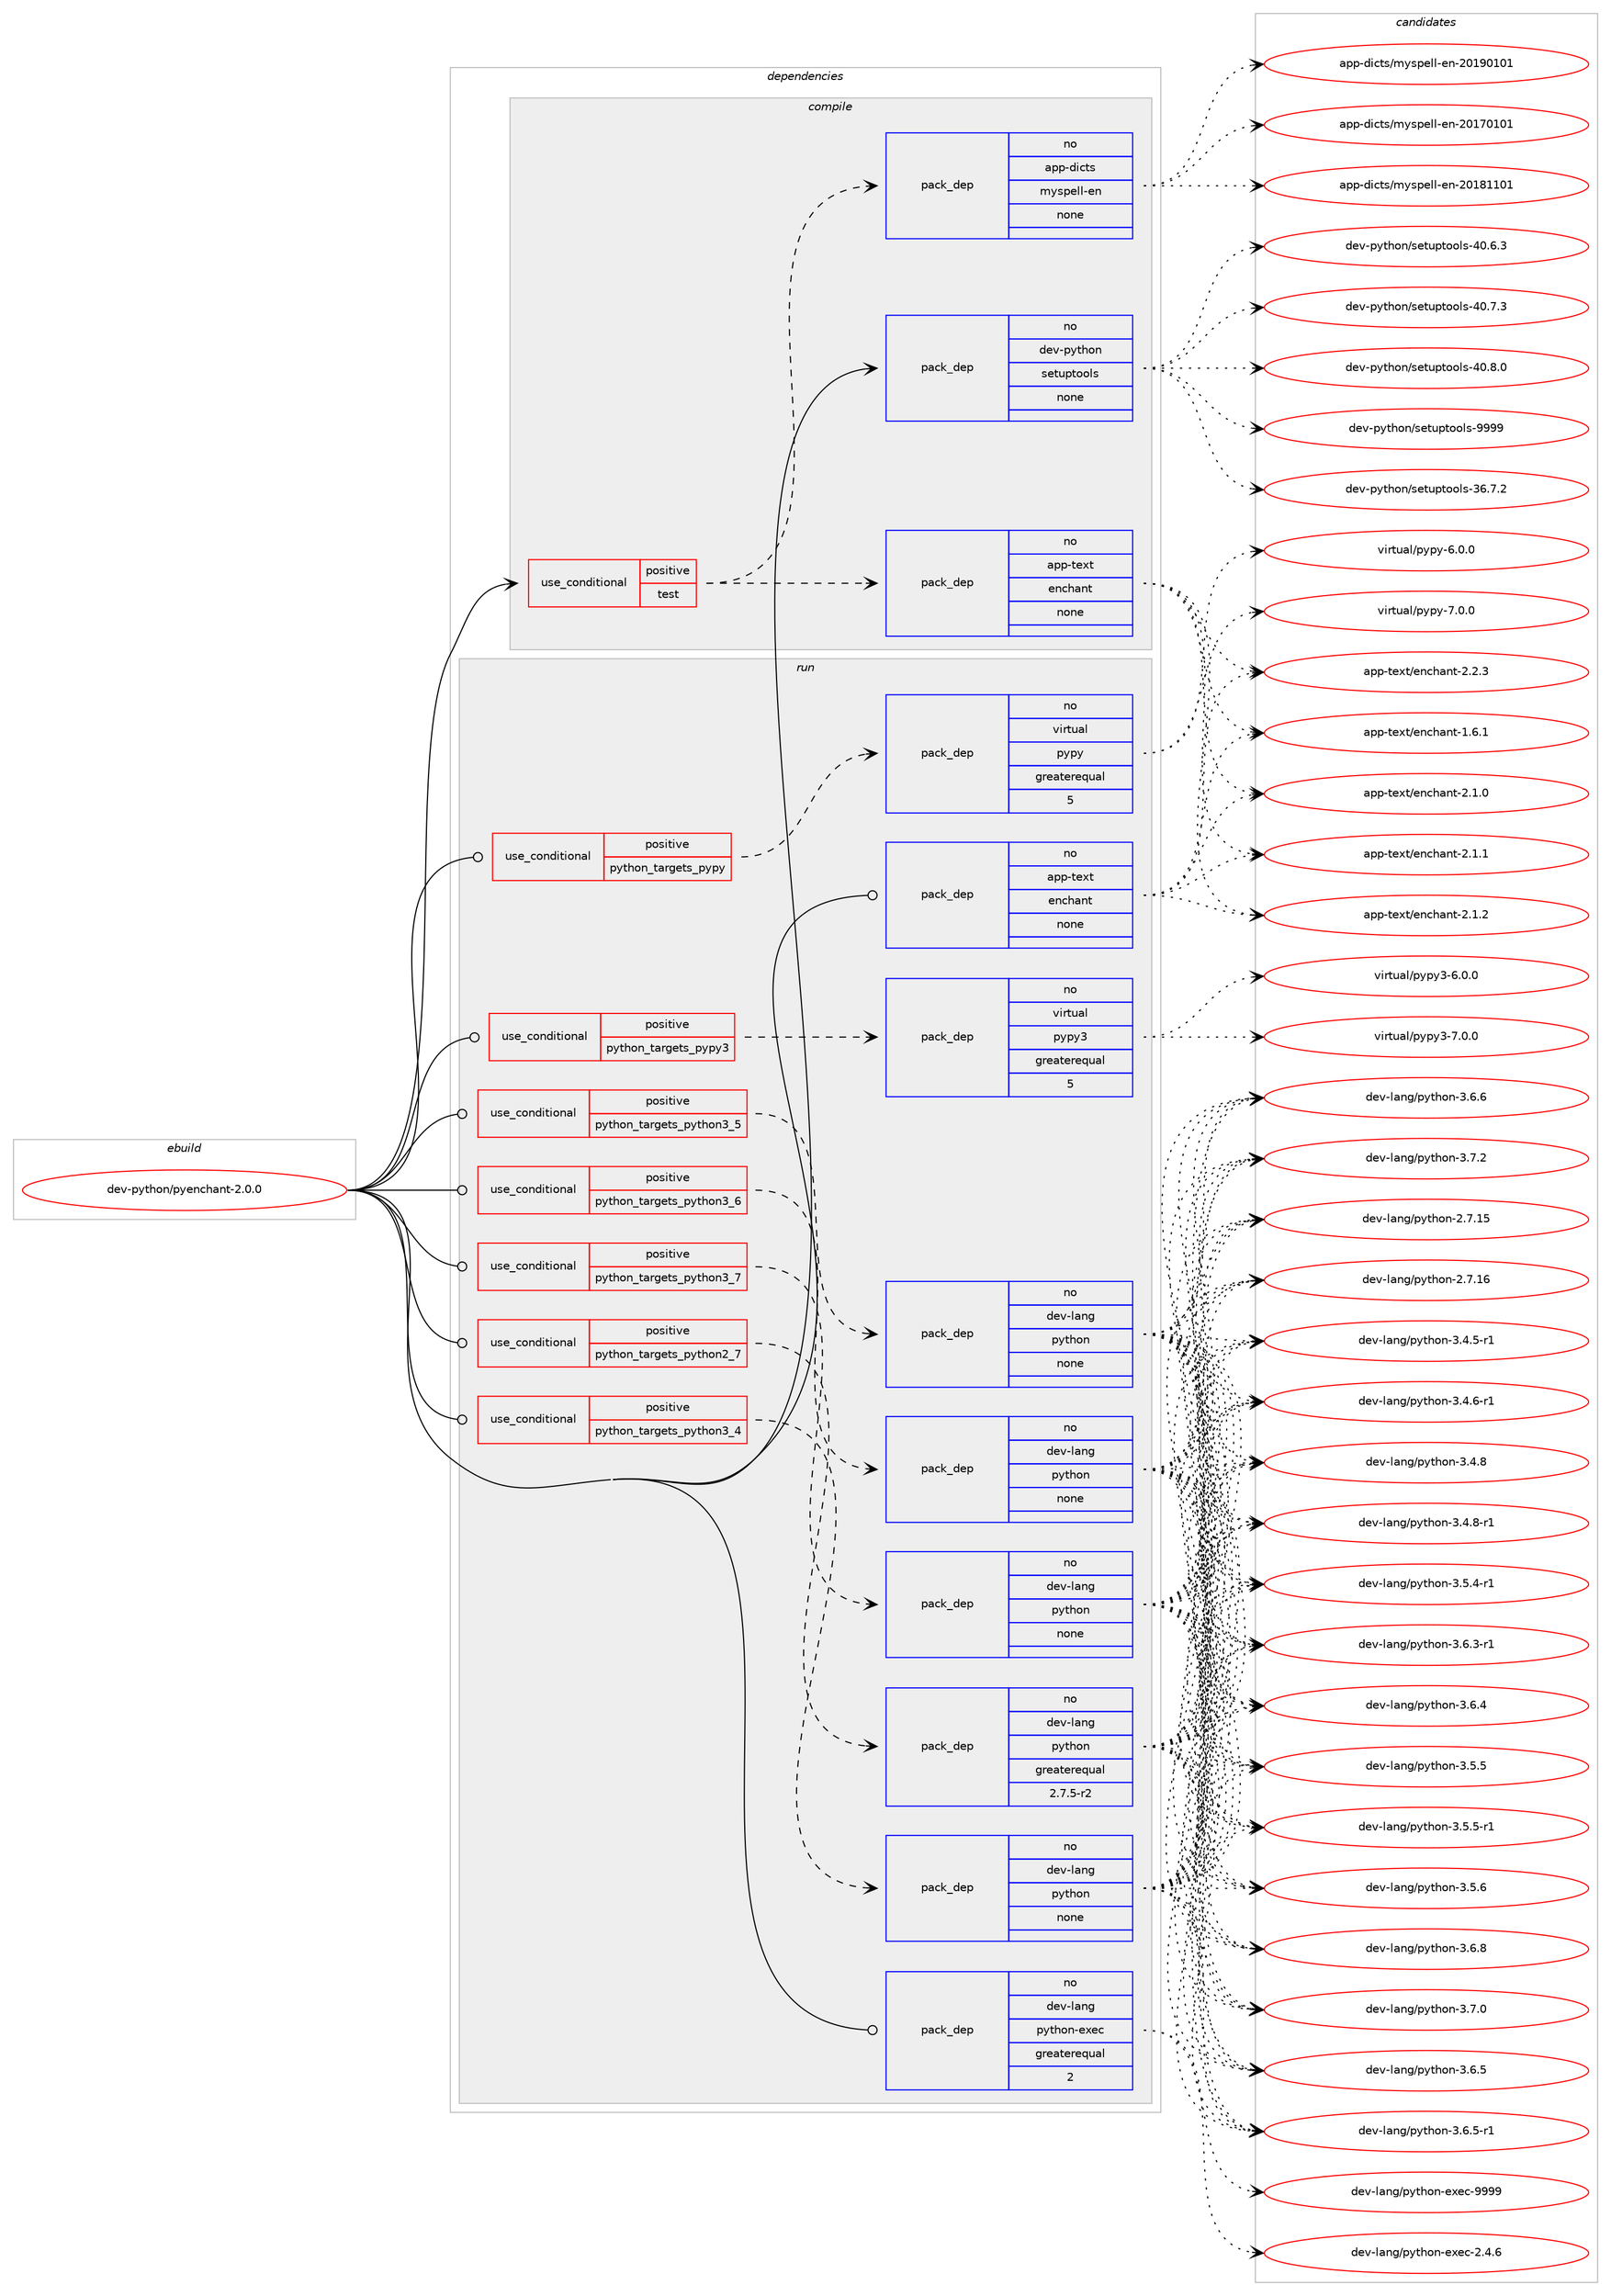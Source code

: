 digraph prolog {

# *************
# Graph options
# *************

newrank=true;
concentrate=true;
compound=true;
graph [rankdir=LR,fontname=Helvetica,fontsize=10,ranksep=1.5];#, ranksep=2.5, nodesep=0.2];
edge  [arrowhead=vee];
node  [fontname=Helvetica,fontsize=10];

# **********
# The ebuild
# **********

subgraph cluster_leftcol {
color=gray;
rank=same;
label=<<i>ebuild</i>>;
id [label="dev-python/pyenchant-2.0.0", color=red, width=4, href="../dev-python/pyenchant-2.0.0.svg"];
}

# ****************
# The dependencies
# ****************

subgraph cluster_midcol {
color=gray;
label=<<i>dependencies</i>>;
subgraph cluster_compile {
fillcolor="#eeeeee";
style=filled;
label=<<i>compile</i>>;
subgraph cond380651 {
dependency1428862 [label=<<TABLE BORDER="0" CELLBORDER="1" CELLSPACING="0" CELLPADDING="4"><TR><TD ROWSPAN="3" CELLPADDING="10">use_conditional</TD></TR><TR><TD>positive</TD></TR><TR><TD>test</TD></TR></TABLE>>, shape=none, color=red];
subgraph pack1024897 {
dependency1428863 [label=<<TABLE BORDER="0" CELLBORDER="1" CELLSPACING="0" CELLPADDING="4" WIDTH="220"><TR><TD ROWSPAN="6" CELLPADDING="30">pack_dep</TD></TR><TR><TD WIDTH="110">no</TD></TR><TR><TD>app-text</TD></TR><TR><TD>enchant</TD></TR><TR><TD>none</TD></TR><TR><TD></TD></TR></TABLE>>, shape=none, color=blue];
}
dependency1428862:e -> dependency1428863:w [weight=20,style="dashed",arrowhead="vee"];
subgraph pack1024898 {
dependency1428864 [label=<<TABLE BORDER="0" CELLBORDER="1" CELLSPACING="0" CELLPADDING="4" WIDTH="220"><TR><TD ROWSPAN="6" CELLPADDING="30">pack_dep</TD></TR><TR><TD WIDTH="110">no</TD></TR><TR><TD>app-dicts</TD></TR><TR><TD>myspell-en</TD></TR><TR><TD>none</TD></TR><TR><TD></TD></TR></TABLE>>, shape=none, color=blue];
}
dependency1428862:e -> dependency1428864:w [weight=20,style="dashed",arrowhead="vee"];
}
id:e -> dependency1428862:w [weight=20,style="solid",arrowhead="vee"];
subgraph pack1024899 {
dependency1428865 [label=<<TABLE BORDER="0" CELLBORDER="1" CELLSPACING="0" CELLPADDING="4" WIDTH="220"><TR><TD ROWSPAN="6" CELLPADDING="30">pack_dep</TD></TR><TR><TD WIDTH="110">no</TD></TR><TR><TD>dev-python</TD></TR><TR><TD>setuptools</TD></TR><TR><TD>none</TD></TR><TR><TD></TD></TR></TABLE>>, shape=none, color=blue];
}
id:e -> dependency1428865:w [weight=20,style="solid",arrowhead="vee"];
}
subgraph cluster_compileandrun {
fillcolor="#eeeeee";
style=filled;
label=<<i>compile and run</i>>;
}
subgraph cluster_run {
fillcolor="#eeeeee";
style=filled;
label=<<i>run</i>>;
subgraph cond380652 {
dependency1428866 [label=<<TABLE BORDER="0" CELLBORDER="1" CELLSPACING="0" CELLPADDING="4"><TR><TD ROWSPAN="3" CELLPADDING="10">use_conditional</TD></TR><TR><TD>positive</TD></TR><TR><TD>python_targets_pypy</TD></TR></TABLE>>, shape=none, color=red];
subgraph pack1024900 {
dependency1428867 [label=<<TABLE BORDER="0" CELLBORDER="1" CELLSPACING="0" CELLPADDING="4" WIDTH="220"><TR><TD ROWSPAN="6" CELLPADDING="30">pack_dep</TD></TR><TR><TD WIDTH="110">no</TD></TR><TR><TD>virtual</TD></TR><TR><TD>pypy</TD></TR><TR><TD>greaterequal</TD></TR><TR><TD>5</TD></TR></TABLE>>, shape=none, color=blue];
}
dependency1428866:e -> dependency1428867:w [weight=20,style="dashed",arrowhead="vee"];
}
id:e -> dependency1428866:w [weight=20,style="solid",arrowhead="odot"];
subgraph cond380653 {
dependency1428868 [label=<<TABLE BORDER="0" CELLBORDER="1" CELLSPACING="0" CELLPADDING="4"><TR><TD ROWSPAN="3" CELLPADDING="10">use_conditional</TD></TR><TR><TD>positive</TD></TR><TR><TD>python_targets_pypy3</TD></TR></TABLE>>, shape=none, color=red];
subgraph pack1024901 {
dependency1428869 [label=<<TABLE BORDER="0" CELLBORDER="1" CELLSPACING="0" CELLPADDING="4" WIDTH="220"><TR><TD ROWSPAN="6" CELLPADDING="30">pack_dep</TD></TR><TR><TD WIDTH="110">no</TD></TR><TR><TD>virtual</TD></TR><TR><TD>pypy3</TD></TR><TR><TD>greaterequal</TD></TR><TR><TD>5</TD></TR></TABLE>>, shape=none, color=blue];
}
dependency1428868:e -> dependency1428869:w [weight=20,style="dashed",arrowhead="vee"];
}
id:e -> dependency1428868:w [weight=20,style="solid",arrowhead="odot"];
subgraph cond380654 {
dependency1428870 [label=<<TABLE BORDER="0" CELLBORDER="1" CELLSPACING="0" CELLPADDING="4"><TR><TD ROWSPAN="3" CELLPADDING="10">use_conditional</TD></TR><TR><TD>positive</TD></TR><TR><TD>python_targets_python2_7</TD></TR></TABLE>>, shape=none, color=red];
subgraph pack1024902 {
dependency1428871 [label=<<TABLE BORDER="0" CELLBORDER="1" CELLSPACING="0" CELLPADDING="4" WIDTH="220"><TR><TD ROWSPAN="6" CELLPADDING="30">pack_dep</TD></TR><TR><TD WIDTH="110">no</TD></TR><TR><TD>dev-lang</TD></TR><TR><TD>python</TD></TR><TR><TD>greaterequal</TD></TR><TR><TD>2.7.5-r2</TD></TR></TABLE>>, shape=none, color=blue];
}
dependency1428870:e -> dependency1428871:w [weight=20,style="dashed",arrowhead="vee"];
}
id:e -> dependency1428870:w [weight=20,style="solid",arrowhead="odot"];
subgraph cond380655 {
dependency1428872 [label=<<TABLE BORDER="0" CELLBORDER="1" CELLSPACING="0" CELLPADDING="4"><TR><TD ROWSPAN="3" CELLPADDING="10">use_conditional</TD></TR><TR><TD>positive</TD></TR><TR><TD>python_targets_python3_4</TD></TR></TABLE>>, shape=none, color=red];
subgraph pack1024903 {
dependency1428873 [label=<<TABLE BORDER="0" CELLBORDER="1" CELLSPACING="0" CELLPADDING="4" WIDTH="220"><TR><TD ROWSPAN="6" CELLPADDING="30">pack_dep</TD></TR><TR><TD WIDTH="110">no</TD></TR><TR><TD>dev-lang</TD></TR><TR><TD>python</TD></TR><TR><TD>none</TD></TR><TR><TD></TD></TR></TABLE>>, shape=none, color=blue];
}
dependency1428872:e -> dependency1428873:w [weight=20,style="dashed",arrowhead="vee"];
}
id:e -> dependency1428872:w [weight=20,style="solid",arrowhead="odot"];
subgraph cond380656 {
dependency1428874 [label=<<TABLE BORDER="0" CELLBORDER="1" CELLSPACING="0" CELLPADDING="4"><TR><TD ROWSPAN="3" CELLPADDING="10">use_conditional</TD></TR><TR><TD>positive</TD></TR><TR><TD>python_targets_python3_5</TD></TR></TABLE>>, shape=none, color=red];
subgraph pack1024904 {
dependency1428875 [label=<<TABLE BORDER="0" CELLBORDER="1" CELLSPACING="0" CELLPADDING="4" WIDTH="220"><TR><TD ROWSPAN="6" CELLPADDING="30">pack_dep</TD></TR><TR><TD WIDTH="110">no</TD></TR><TR><TD>dev-lang</TD></TR><TR><TD>python</TD></TR><TR><TD>none</TD></TR><TR><TD></TD></TR></TABLE>>, shape=none, color=blue];
}
dependency1428874:e -> dependency1428875:w [weight=20,style="dashed",arrowhead="vee"];
}
id:e -> dependency1428874:w [weight=20,style="solid",arrowhead="odot"];
subgraph cond380657 {
dependency1428876 [label=<<TABLE BORDER="0" CELLBORDER="1" CELLSPACING="0" CELLPADDING="4"><TR><TD ROWSPAN="3" CELLPADDING="10">use_conditional</TD></TR><TR><TD>positive</TD></TR><TR><TD>python_targets_python3_6</TD></TR></TABLE>>, shape=none, color=red];
subgraph pack1024905 {
dependency1428877 [label=<<TABLE BORDER="0" CELLBORDER="1" CELLSPACING="0" CELLPADDING="4" WIDTH="220"><TR><TD ROWSPAN="6" CELLPADDING="30">pack_dep</TD></TR><TR><TD WIDTH="110">no</TD></TR><TR><TD>dev-lang</TD></TR><TR><TD>python</TD></TR><TR><TD>none</TD></TR><TR><TD></TD></TR></TABLE>>, shape=none, color=blue];
}
dependency1428876:e -> dependency1428877:w [weight=20,style="dashed",arrowhead="vee"];
}
id:e -> dependency1428876:w [weight=20,style="solid",arrowhead="odot"];
subgraph cond380658 {
dependency1428878 [label=<<TABLE BORDER="0" CELLBORDER="1" CELLSPACING="0" CELLPADDING="4"><TR><TD ROWSPAN="3" CELLPADDING="10">use_conditional</TD></TR><TR><TD>positive</TD></TR><TR><TD>python_targets_python3_7</TD></TR></TABLE>>, shape=none, color=red];
subgraph pack1024906 {
dependency1428879 [label=<<TABLE BORDER="0" CELLBORDER="1" CELLSPACING="0" CELLPADDING="4" WIDTH="220"><TR><TD ROWSPAN="6" CELLPADDING="30">pack_dep</TD></TR><TR><TD WIDTH="110">no</TD></TR><TR><TD>dev-lang</TD></TR><TR><TD>python</TD></TR><TR><TD>none</TD></TR><TR><TD></TD></TR></TABLE>>, shape=none, color=blue];
}
dependency1428878:e -> dependency1428879:w [weight=20,style="dashed",arrowhead="vee"];
}
id:e -> dependency1428878:w [weight=20,style="solid",arrowhead="odot"];
subgraph pack1024907 {
dependency1428880 [label=<<TABLE BORDER="0" CELLBORDER="1" CELLSPACING="0" CELLPADDING="4" WIDTH="220"><TR><TD ROWSPAN="6" CELLPADDING="30">pack_dep</TD></TR><TR><TD WIDTH="110">no</TD></TR><TR><TD>app-text</TD></TR><TR><TD>enchant</TD></TR><TR><TD>none</TD></TR><TR><TD></TD></TR></TABLE>>, shape=none, color=blue];
}
id:e -> dependency1428880:w [weight=20,style="solid",arrowhead="odot"];
subgraph pack1024908 {
dependency1428881 [label=<<TABLE BORDER="0" CELLBORDER="1" CELLSPACING="0" CELLPADDING="4" WIDTH="220"><TR><TD ROWSPAN="6" CELLPADDING="30">pack_dep</TD></TR><TR><TD WIDTH="110">no</TD></TR><TR><TD>dev-lang</TD></TR><TR><TD>python-exec</TD></TR><TR><TD>greaterequal</TD></TR><TR><TD>2</TD></TR></TABLE>>, shape=none, color=blue];
}
id:e -> dependency1428881:w [weight=20,style="solid",arrowhead="odot"];
}
}

# **************
# The candidates
# **************

subgraph cluster_choices {
rank=same;
color=gray;
label=<<i>candidates</i>>;

subgraph choice1024897 {
color=black;
nodesep=1;
choice9711211245116101120116471011109910497110116454946544649 [label="app-text/enchant-1.6.1", color=red, width=4,href="../app-text/enchant-1.6.1.svg"];
choice9711211245116101120116471011109910497110116455046494648 [label="app-text/enchant-2.1.0", color=red, width=4,href="../app-text/enchant-2.1.0.svg"];
choice9711211245116101120116471011109910497110116455046494649 [label="app-text/enchant-2.1.1", color=red, width=4,href="../app-text/enchant-2.1.1.svg"];
choice9711211245116101120116471011109910497110116455046494650 [label="app-text/enchant-2.1.2", color=red, width=4,href="../app-text/enchant-2.1.2.svg"];
choice9711211245116101120116471011109910497110116455046504651 [label="app-text/enchant-2.2.3", color=red, width=4,href="../app-text/enchant-2.2.3.svg"];
dependency1428863:e -> choice9711211245116101120116471011109910497110116454946544649:w [style=dotted,weight="100"];
dependency1428863:e -> choice9711211245116101120116471011109910497110116455046494648:w [style=dotted,weight="100"];
dependency1428863:e -> choice9711211245116101120116471011109910497110116455046494649:w [style=dotted,weight="100"];
dependency1428863:e -> choice9711211245116101120116471011109910497110116455046494650:w [style=dotted,weight="100"];
dependency1428863:e -> choice9711211245116101120116471011109910497110116455046504651:w [style=dotted,weight="100"];
}
subgraph choice1024898 {
color=black;
nodesep=1;
choice9711211245100105991161154710912111511210110810845101110455048495548494849 [label="app-dicts/myspell-en-20170101", color=red, width=4,href="../app-dicts/myspell-en-20170101.svg"];
choice9711211245100105991161154710912111511210110810845101110455048495649494849 [label="app-dicts/myspell-en-20181101", color=red, width=4,href="../app-dicts/myspell-en-20181101.svg"];
choice9711211245100105991161154710912111511210110810845101110455048495748494849 [label="app-dicts/myspell-en-20190101", color=red, width=4,href="../app-dicts/myspell-en-20190101.svg"];
dependency1428864:e -> choice9711211245100105991161154710912111511210110810845101110455048495548494849:w [style=dotted,weight="100"];
dependency1428864:e -> choice9711211245100105991161154710912111511210110810845101110455048495649494849:w [style=dotted,weight="100"];
dependency1428864:e -> choice9711211245100105991161154710912111511210110810845101110455048495748494849:w [style=dotted,weight="100"];
}
subgraph choice1024899 {
color=black;
nodesep=1;
choice100101118451121211161041111104711510111611711211611111110811545515446554650 [label="dev-python/setuptools-36.7.2", color=red, width=4,href="../dev-python/setuptools-36.7.2.svg"];
choice100101118451121211161041111104711510111611711211611111110811545524846544651 [label="dev-python/setuptools-40.6.3", color=red, width=4,href="../dev-python/setuptools-40.6.3.svg"];
choice100101118451121211161041111104711510111611711211611111110811545524846554651 [label="dev-python/setuptools-40.7.3", color=red, width=4,href="../dev-python/setuptools-40.7.3.svg"];
choice100101118451121211161041111104711510111611711211611111110811545524846564648 [label="dev-python/setuptools-40.8.0", color=red, width=4,href="../dev-python/setuptools-40.8.0.svg"];
choice10010111845112121116104111110471151011161171121161111111081154557575757 [label="dev-python/setuptools-9999", color=red, width=4,href="../dev-python/setuptools-9999.svg"];
dependency1428865:e -> choice100101118451121211161041111104711510111611711211611111110811545515446554650:w [style=dotted,weight="100"];
dependency1428865:e -> choice100101118451121211161041111104711510111611711211611111110811545524846544651:w [style=dotted,weight="100"];
dependency1428865:e -> choice100101118451121211161041111104711510111611711211611111110811545524846554651:w [style=dotted,weight="100"];
dependency1428865:e -> choice100101118451121211161041111104711510111611711211611111110811545524846564648:w [style=dotted,weight="100"];
dependency1428865:e -> choice10010111845112121116104111110471151011161171121161111111081154557575757:w [style=dotted,weight="100"];
}
subgraph choice1024900 {
color=black;
nodesep=1;
choice1181051141161179710847112121112121455446484648 [label="virtual/pypy-6.0.0", color=red, width=4,href="../virtual/pypy-6.0.0.svg"];
choice1181051141161179710847112121112121455546484648 [label="virtual/pypy-7.0.0", color=red, width=4,href="../virtual/pypy-7.0.0.svg"];
dependency1428867:e -> choice1181051141161179710847112121112121455446484648:w [style=dotted,weight="100"];
dependency1428867:e -> choice1181051141161179710847112121112121455546484648:w [style=dotted,weight="100"];
}
subgraph choice1024901 {
color=black;
nodesep=1;
choice118105114116117971084711212111212151455446484648 [label="virtual/pypy3-6.0.0", color=red, width=4,href="../virtual/pypy3-6.0.0.svg"];
choice118105114116117971084711212111212151455546484648 [label="virtual/pypy3-7.0.0", color=red, width=4,href="../virtual/pypy3-7.0.0.svg"];
dependency1428869:e -> choice118105114116117971084711212111212151455446484648:w [style=dotted,weight="100"];
dependency1428869:e -> choice118105114116117971084711212111212151455546484648:w [style=dotted,weight="100"];
}
subgraph choice1024902 {
color=black;
nodesep=1;
choice10010111845108971101034711212111610411111045504655464953 [label="dev-lang/python-2.7.15", color=red, width=4,href="../dev-lang/python-2.7.15.svg"];
choice10010111845108971101034711212111610411111045504655464954 [label="dev-lang/python-2.7.16", color=red, width=4,href="../dev-lang/python-2.7.16.svg"];
choice1001011184510897110103471121211161041111104551465246534511449 [label="dev-lang/python-3.4.5-r1", color=red, width=4,href="../dev-lang/python-3.4.5-r1.svg"];
choice1001011184510897110103471121211161041111104551465246544511449 [label="dev-lang/python-3.4.6-r1", color=red, width=4,href="../dev-lang/python-3.4.6-r1.svg"];
choice100101118451089711010347112121116104111110455146524656 [label="dev-lang/python-3.4.8", color=red, width=4,href="../dev-lang/python-3.4.8.svg"];
choice1001011184510897110103471121211161041111104551465246564511449 [label="dev-lang/python-3.4.8-r1", color=red, width=4,href="../dev-lang/python-3.4.8-r1.svg"];
choice1001011184510897110103471121211161041111104551465346524511449 [label="dev-lang/python-3.5.4-r1", color=red, width=4,href="../dev-lang/python-3.5.4-r1.svg"];
choice100101118451089711010347112121116104111110455146534653 [label="dev-lang/python-3.5.5", color=red, width=4,href="../dev-lang/python-3.5.5.svg"];
choice1001011184510897110103471121211161041111104551465346534511449 [label="dev-lang/python-3.5.5-r1", color=red, width=4,href="../dev-lang/python-3.5.5-r1.svg"];
choice100101118451089711010347112121116104111110455146534654 [label="dev-lang/python-3.5.6", color=red, width=4,href="../dev-lang/python-3.5.6.svg"];
choice1001011184510897110103471121211161041111104551465446514511449 [label="dev-lang/python-3.6.3-r1", color=red, width=4,href="../dev-lang/python-3.6.3-r1.svg"];
choice100101118451089711010347112121116104111110455146544652 [label="dev-lang/python-3.6.4", color=red, width=4,href="../dev-lang/python-3.6.4.svg"];
choice100101118451089711010347112121116104111110455146544653 [label="dev-lang/python-3.6.5", color=red, width=4,href="../dev-lang/python-3.6.5.svg"];
choice1001011184510897110103471121211161041111104551465446534511449 [label="dev-lang/python-3.6.5-r1", color=red, width=4,href="../dev-lang/python-3.6.5-r1.svg"];
choice100101118451089711010347112121116104111110455146544654 [label="dev-lang/python-3.6.6", color=red, width=4,href="../dev-lang/python-3.6.6.svg"];
choice100101118451089711010347112121116104111110455146544656 [label="dev-lang/python-3.6.8", color=red, width=4,href="../dev-lang/python-3.6.8.svg"];
choice100101118451089711010347112121116104111110455146554648 [label="dev-lang/python-3.7.0", color=red, width=4,href="../dev-lang/python-3.7.0.svg"];
choice100101118451089711010347112121116104111110455146554650 [label="dev-lang/python-3.7.2", color=red, width=4,href="../dev-lang/python-3.7.2.svg"];
dependency1428871:e -> choice10010111845108971101034711212111610411111045504655464953:w [style=dotted,weight="100"];
dependency1428871:e -> choice10010111845108971101034711212111610411111045504655464954:w [style=dotted,weight="100"];
dependency1428871:e -> choice1001011184510897110103471121211161041111104551465246534511449:w [style=dotted,weight="100"];
dependency1428871:e -> choice1001011184510897110103471121211161041111104551465246544511449:w [style=dotted,weight="100"];
dependency1428871:e -> choice100101118451089711010347112121116104111110455146524656:w [style=dotted,weight="100"];
dependency1428871:e -> choice1001011184510897110103471121211161041111104551465246564511449:w [style=dotted,weight="100"];
dependency1428871:e -> choice1001011184510897110103471121211161041111104551465346524511449:w [style=dotted,weight="100"];
dependency1428871:e -> choice100101118451089711010347112121116104111110455146534653:w [style=dotted,weight="100"];
dependency1428871:e -> choice1001011184510897110103471121211161041111104551465346534511449:w [style=dotted,weight="100"];
dependency1428871:e -> choice100101118451089711010347112121116104111110455146534654:w [style=dotted,weight="100"];
dependency1428871:e -> choice1001011184510897110103471121211161041111104551465446514511449:w [style=dotted,weight="100"];
dependency1428871:e -> choice100101118451089711010347112121116104111110455146544652:w [style=dotted,weight="100"];
dependency1428871:e -> choice100101118451089711010347112121116104111110455146544653:w [style=dotted,weight="100"];
dependency1428871:e -> choice1001011184510897110103471121211161041111104551465446534511449:w [style=dotted,weight="100"];
dependency1428871:e -> choice100101118451089711010347112121116104111110455146544654:w [style=dotted,weight="100"];
dependency1428871:e -> choice100101118451089711010347112121116104111110455146544656:w [style=dotted,weight="100"];
dependency1428871:e -> choice100101118451089711010347112121116104111110455146554648:w [style=dotted,weight="100"];
dependency1428871:e -> choice100101118451089711010347112121116104111110455146554650:w [style=dotted,weight="100"];
}
subgraph choice1024903 {
color=black;
nodesep=1;
choice10010111845108971101034711212111610411111045504655464953 [label="dev-lang/python-2.7.15", color=red, width=4,href="../dev-lang/python-2.7.15.svg"];
choice10010111845108971101034711212111610411111045504655464954 [label="dev-lang/python-2.7.16", color=red, width=4,href="../dev-lang/python-2.7.16.svg"];
choice1001011184510897110103471121211161041111104551465246534511449 [label="dev-lang/python-3.4.5-r1", color=red, width=4,href="../dev-lang/python-3.4.5-r1.svg"];
choice1001011184510897110103471121211161041111104551465246544511449 [label="dev-lang/python-3.4.6-r1", color=red, width=4,href="../dev-lang/python-3.4.6-r1.svg"];
choice100101118451089711010347112121116104111110455146524656 [label="dev-lang/python-3.4.8", color=red, width=4,href="../dev-lang/python-3.4.8.svg"];
choice1001011184510897110103471121211161041111104551465246564511449 [label="dev-lang/python-3.4.8-r1", color=red, width=4,href="../dev-lang/python-3.4.8-r1.svg"];
choice1001011184510897110103471121211161041111104551465346524511449 [label="dev-lang/python-3.5.4-r1", color=red, width=4,href="../dev-lang/python-3.5.4-r1.svg"];
choice100101118451089711010347112121116104111110455146534653 [label="dev-lang/python-3.5.5", color=red, width=4,href="../dev-lang/python-3.5.5.svg"];
choice1001011184510897110103471121211161041111104551465346534511449 [label="dev-lang/python-3.5.5-r1", color=red, width=4,href="../dev-lang/python-3.5.5-r1.svg"];
choice100101118451089711010347112121116104111110455146534654 [label="dev-lang/python-3.5.6", color=red, width=4,href="../dev-lang/python-3.5.6.svg"];
choice1001011184510897110103471121211161041111104551465446514511449 [label="dev-lang/python-3.6.3-r1", color=red, width=4,href="../dev-lang/python-3.6.3-r1.svg"];
choice100101118451089711010347112121116104111110455146544652 [label="dev-lang/python-3.6.4", color=red, width=4,href="../dev-lang/python-3.6.4.svg"];
choice100101118451089711010347112121116104111110455146544653 [label="dev-lang/python-3.6.5", color=red, width=4,href="../dev-lang/python-3.6.5.svg"];
choice1001011184510897110103471121211161041111104551465446534511449 [label="dev-lang/python-3.6.5-r1", color=red, width=4,href="../dev-lang/python-3.6.5-r1.svg"];
choice100101118451089711010347112121116104111110455146544654 [label="dev-lang/python-3.6.6", color=red, width=4,href="../dev-lang/python-3.6.6.svg"];
choice100101118451089711010347112121116104111110455146544656 [label="dev-lang/python-3.6.8", color=red, width=4,href="../dev-lang/python-3.6.8.svg"];
choice100101118451089711010347112121116104111110455146554648 [label="dev-lang/python-3.7.0", color=red, width=4,href="../dev-lang/python-3.7.0.svg"];
choice100101118451089711010347112121116104111110455146554650 [label="dev-lang/python-3.7.2", color=red, width=4,href="../dev-lang/python-3.7.2.svg"];
dependency1428873:e -> choice10010111845108971101034711212111610411111045504655464953:w [style=dotted,weight="100"];
dependency1428873:e -> choice10010111845108971101034711212111610411111045504655464954:w [style=dotted,weight="100"];
dependency1428873:e -> choice1001011184510897110103471121211161041111104551465246534511449:w [style=dotted,weight="100"];
dependency1428873:e -> choice1001011184510897110103471121211161041111104551465246544511449:w [style=dotted,weight="100"];
dependency1428873:e -> choice100101118451089711010347112121116104111110455146524656:w [style=dotted,weight="100"];
dependency1428873:e -> choice1001011184510897110103471121211161041111104551465246564511449:w [style=dotted,weight="100"];
dependency1428873:e -> choice1001011184510897110103471121211161041111104551465346524511449:w [style=dotted,weight="100"];
dependency1428873:e -> choice100101118451089711010347112121116104111110455146534653:w [style=dotted,weight="100"];
dependency1428873:e -> choice1001011184510897110103471121211161041111104551465346534511449:w [style=dotted,weight="100"];
dependency1428873:e -> choice100101118451089711010347112121116104111110455146534654:w [style=dotted,weight="100"];
dependency1428873:e -> choice1001011184510897110103471121211161041111104551465446514511449:w [style=dotted,weight="100"];
dependency1428873:e -> choice100101118451089711010347112121116104111110455146544652:w [style=dotted,weight="100"];
dependency1428873:e -> choice100101118451089711010347112121116104111110455146544653:w [style=dotted,weight="100"];
dependency1428873:e -> choice1001011184510897110103471121211161041111104551465446534511449:w [style=dotted,weight="100"];
dependency1428873:e -> choice100101118451089711010347112121116104111110455146544654:w [style=dotted,weight="100"];
dependency1428873:e -> choice100101118451089711010347112121116104111110455146544656:w [style=dotted,weight="100"];
dependency1428873:e -> choice100101118451089711010347112121116104111110455146554648:w [style=dotted,weight="100"];
dependency1428873:e -> choice100101118451089711010347112121116104111110455146554650:w [style=dotted,weight="100"];
}
subgraph choice1024904 {
color=black;
nodesep=1;
choice10010111845108971101034711212111610411111045504655464953 [label="dev-lang/python-2.7.15", color=red, width=4,href="../dev-lang/python-2.7.15.svg"];
choice10010111845108971101034711212111610411111045504655464954 [label="dev-lang/python-2.7.16", color=red, width=4,href="../dev-lang/python-2.7.16.svg"];
choice1001011184510897110103471121211161041111104551465246534511449 [label="dev-lang/python-3.4.5-r1", color=red, width=4,href="../dev-lang/python-3.4.5-r1.svg"];
choice1001011184510897110103471121211161041111104551465246544511449 [label="dev-lang/python-3.4.6-r1", color=red, width=4,href="../dev-lang/python-3.4.6-r1.svg"];
choice100101118451089711010347112121116104111110455146524656 [label="dev-lang/python-3.4.8", color=red, width=4,href="../dev-lang/python-3.4.8.svg"];
choice1001011184510897110103471121211161041111104551465246564511449 [label="dev-lang/python-3.4.8-r1", color=red, width=4,href="../dev-lang/python-3.4.8-r1.svg"];
choice1001011184510897110103471121211161041111104551465346524511449 [label="dev-lang/python-3.5.4-r1", color=red, width=4,href="../dev-lang/python-3.5.4-r1.svg"];
choice100101118451089711010347112121116104111110455146534653 [label="dev-lang/python-3.5.5", color=red, width=4,href="../dev-lang/python-3.5.5.svg"];
choice1001011184510897110103471121211161041111104551465346534511449 [label="dev-lang/python-3.5.5-r1", color=red, width=4,href="../dev-lang/python-3.5.5-r1.svg"];
choice100101118451089711010347112121116104111110455146534654 [label="dev-lang/python-3.5.6", color=red, width=4,href="../dev-lang/python-3.5.6.svg"];
choice1001011184510897110103471121211161041111104551465446514511449 [label="dev-lang/python-3.6.3-r1", color=red, width=4,href="../dev-lang/python-3.6.3-r1.svg"];
choice100101118451089711010347112121116104111110455146544652 [label="dev-lang/python-3.6.4", color=red, width=4,href="../dev-lang/python-3.6.4.svg"];
choice100101118451089711010347112121116104111110455146544653 [label="dev-lang/python-3.6.5", color=red, width=4,href="../dev-lang/python-3.6.5.svg"];
choice1001011184510897110103471121211161041111104551465446534511449 [label="dev-lang/python-3.6.5-r1", color=red, width=4,href="../dev-lang/python-3.6.5-r1.svg"];
choice100101118451089711010347112121116104111110455146544654 [label="dev-lang/python-3.6.6", color=red, width=4,href="../dev-lang/python-3.6.6.svg"];
choice100101118451089711010347112121116104111110455146544656 [label="dev-lang/python-3.6.8", color=red, width=4,href="../dev-lang/python-3.6.8.svg"];
choice100101118451089711010347112121116104111110455146554648 [label="dev-lang/python-3.7.0", color=red, width=4,href="../dev-lang/python-3.7.0.svg"];
choice100101118451089711010347112121116104111110455146554650 [label="dev-lang/python-3.7.2", color=red, width=4,href="../dev-lang/python-3.7.2.svg"];
dependency1428875:e -> choice10010111845108971101034711212111610411111045504655464953:w [style=dotted,weight="100"];
dependency1428875:e -> choice10010111845108971101034711212111610411111045504655464954:w [style=dotted,weight="100"];
dependency1428875:e -> choice1001011184510897110103471121211161041111104551465246534511449:w [style=dotted,weight="100"];
dependency1428875:e -> choice1001011184510897110103471121211161041111104551465246544511449:w [style=dotted,weight="100"];
dependency1428875:e -> choice100101118451089711010347112121116104111110455146524656:w [style=dotted,weight="100"];
dependency1428875:e -> choice1001011184510897110103471121211161041111104551465246564511449:w [style=dotted,weight="100"];
dependency1428875:e -> choice1001011184510897110103471121211161041111104551465346524511449:w [style=dotted,weight="100"];
dependency1428875:e -> choice100101118451089711010347112121116104111110455146534653:w [style=dotted,weight="100"];
dependency1428875:e -> choice1001011184510897110103471121211161041111104551465346534511449:w [style=dotted,weight="100"];
dependency1428875:e -> choice100101118451089711010347112121116104111110455146534654:w [style=dotted,weight="100"];
dependency1428875:e -> choice1001011184510897110103471121211161041111104551465446514511449:w [style=dotted,weight="100"];
dependency1428875:e -> choice100101118451089711010347112121116104111110455146544652:w [style=dotted,weight="100"];
dependency1428875:e -> choice100101118451089711010347112121116104111110455146544653:w [style=dotted,weight="100"];
dependency1428875:e -> choice1001011184510897110103471121211161041111104551465446534511449:w [style=dotted,weight="100"];
dependency1428875:e -> choice100101118451089711010347112121116104111110455146544654:w [style=dotted,weight="100"];
dependency1428875:e -> choice100101118451089711010347112121116104111110455146544656:w [style=dotted,weight="100"];
dependency1428875:e -> choice100101118451089711010347112121116104111110455146554648:w [style=dotted,weight="100"];
dependency1428875:e -> choice100101118451089711010347112121116104111110455146554650:w [style=dotted,weight="100"];
}
subgraph choice1024905 {
color=black;
nodesep=1;
choice10010111845108971101034711212111610411111045504655464953 [label="dev-lang/python-2.7.15", color=red, width=4,href="../dev-lang/python-2.7.15.svg"];
choice10010111845108971101034711212111610411111045504655464954 [label="dev-lang/python-2.7.16", color=red, width=4,href="../dev-lang/python-2.7.16.svg"];
choice1001011184510897110103471121211161041111104551465246534511449 [label="dev-lang/python-3.4.5-r1", color=red, width=4,href="../dev-lang/python-3.4.5-r1.svg"];
choice1001011184510897110103471121211161041111104551465246544511449 [label="dev-lang/python-3.4.6-r1", color=red, width=4,href="../dev-lang/python-3.4.6-r1.svg"];
choice100101118451089711010347112121116104111110455146524656 [label="dev-lang/python-3.4.8", color=red, width=4,href="../dev-lang/python-3.4.8.svg"];
choice1001011184510897110103471121211161041111104551465246564511449 [label="dev-lang/python-3.4.8-r1", color=red, width=4,href="../dev-lang/python-3.4.8-r1.svg"];
choice1001011184510897110103471121211161041111104551465346524511449 [label="dev-lang/python-3.5.4-r1", color=red, width=4,href="../dev-lang/python-3.5.4-r1.svg"];
choice100101118451089711010347112121116104111110455146534653 [label="dev-lang/python-3.5.5", color=red, width=4,href="../dev-lang/python-3.5.5.svg"];
choice1001011184510897110103471121211161041111104551465346534511449 [label="dev-lang/python-3.5.5-r1", color=red, width=4,href="../dev-lang/python-3.5.5-r1.svg"];
choice100101118451089711010347112121116104111110455146534654 [label="dev-lang/python-3.5.6", color=red, width=4,href="../dev-lang/python-3.5.6.svg"];
choice1001011184510897110103471121211161041111104551465446514511449 [label="dev-lang/python-3.6.3-r1", color=red, width=4,href="../dev-lang/python-3.6.3-r1.svg"];
choice100101118451089711010347112121116104111110455146544652 [label="dev-lang/python-3.6.4", color=red, width=4,href="../dev-lang/python-3.6.4.svg"];
choice100101118451089711010347112121116104111110455146544653 [label="dev-lang/python-3.6.5", color=red, width=4,href="../dev-lang/python-3.6.5.svg"];
choice1001011184510897110103471121211161041111104551465446534511449 [label="dev-lang/python-3.6.5-r1", color=red, width=4,href="../dev-lang/python-3.6.5-r1.svg"];
choice100101118451089711010347112121116104111110455146544654 [label="dev-lang/python-3.6.6", color=red, width=4,href="../dev-lang/python-3.6.6.svg"];
choice100101118451089711010347112121116104111110455146544656 [label="dev-lang/python-3.6.8", color=red, width=4,href="../dev-lang/python-3.6.8.svg"];
choice100101118451089711010347112121116104111110455146554648 [label="dev-lang/python-3.7.0", color=red, width=4,href="../dev-lang/python-3.7.0.svg"];
choice100101118451089711010347112121116104111110455146554650 [label="dev-lang/python-3.7.2", color=red, width=4,href="../dev-lang/python-3.7.2.svg"];
dependency1428877:e -> choice10010111845108971101034711212111610411111045504655464953:w [style=dotted,weight="100"];
dependency1428877:e -> choice10010111845108971101034711212111610411111045504655464954:w [style=dotted,weight="100"];
dependency1428877:e -> choice1001011184510897110103471121211161041111104551465246534511449:w [style=dotted,weight="100"];
dependency1428877:e -> choice1001011184510897110103471121211161041111104551465246544511449:w [style=dotted,weight="100"];
dependency1428877:e -> choice100101118451089711010347112121116104111110455146524656:w [style=dotted,weight="100"];
dependency1428877:e -> choice1001011184510897110103471121211161041111104551465246564511449:w [style=dotted,weight="100"];
dependency1428877:e -> choice1001011184510897110103471121211161041111104551465346524511449:w [style=dotted,weight="100"];
dependency1428877:e -> choice100101118451089711010347112121116104111110455146534653:w [style=dotted,weight="100"];
dependency1428877:e -> choice1001011184510897110103471121211161041111104551465346534511449:w [style=dotted,weight="100"];
dependency1428877:e -> choice100101118451089711010347112121116104111110455146534654:w [style=dotted,weight="100"];
dependency1428877:e -> choice1001011184510897110103471121211161041111104551465446514511449:w [style=dotted,weight="100"];
dependency1428877:e -> choice100101118451089711010347112121116104111110455146544652:w [style=dotted,weight="100"];
dependency1428877:e -> choice100101118451089711010347112121116104111110455146544653:w [style=dotted,weight="100"];
dependency1428877:e -> choice1001011184510897110103471121211161041111104551465446534511449:w [style=dotted,weight="100"];
dependency1428877:e -> choice100101118451089711010347112121116104111110455146544654:w [style=dotted,weight="100"];
dependency1428877:e -> choice100101118451089711010347112121116104111110455146544656:w [style=dotted,weight="100"];
dependency1428877:e -> choice100101118451089711010347112121116104111110455146554648:w [style=dotted,weight="100"];
dependency1428877:e -> choice100101118451089711010347112121116104111110455146554650:w [style=dotted,weight="100"];
}
subgraph choice1024906 {
color=black;
nodesep=1;
choice10010111845108971101034711212111610411111045504655464953 [label="dev-lang/python-2.7.15", color=red, width=4,href="../dev-lang/python-2.7.15.svg"];
choice10010111845108971101034711212111610411111045504655464954 [label="dev-lang/python-2.7.16", color=red, width=4,href="../dev-lang/python-2.7.16.svg"];
choice1001011184510897110103471121211161041111104551465246534511449 [label="dev-lang/python-3.4.5-r1", color=red, width=4,href="../dev-lang/python-3.4.5-r1.svg"];
choice1001011184510897110103471121211161041111104551465246544511449 [label="dev-lang/python-3.4.6-r1", color=red, width=4,href="../dev-lang/python-3.4.6-r1.svg"];
choice100101118451089711010347112121116104111110455146524656 [label="dev-lang/python-3.4.8", color=red, width=4,href="../dev-lang/python-3.4.8.svg"];
choice1001011184510897110103471121211161041111104551465246564511449 [label="dev-lang/python-3.4.8-r1", color=red, width=4,href="../dev-lang/python-3.4.8-r1.svg"];
choice1001011184510897110103471121211161041111104551465346524511449 [label="dev-lang/python-3.5.4-r1", color=red, width=4,href="../dev-lang/python-3.5.4-r1.svg"];
choice100101118451089711010347112121116104111110455146534653 [label="dev-lang/python-3.5.5", color=red, width=4,href="../dev-lang/python-3.5.5.svg"];
choice1001011184510897110103471121211161041111104551465346534511449 [label="dev-lang/python-3.5.5-r1", color=red, width=4,href="../dev-lang/python-3.5.5-r1.svg"];
choice100101118451089711010347112121116104111110455146534654 [label="dev-lang/python-3.5.6", color=red, width=4,href="../dev-lang/python-3.5.6.svg"];
choice1001011184510897110103471121211161041111104551465446514511449 [label="dev-lang/python-3.6.3-r1", color=red, width=4,href="../dev-lang/python-3.6.3-r1.svg"];
choice100101118451089711010347112121116104111110455146544652 [label="dev-lang/python-3.6.4", color=red, width=4,href="../dev-lang/python-3.6.4.svg"];
choice100101118451089711010347112121116104111110455146544653 [label="dev-lang/python-3.6.5", color=red, width=4,href="../dev-lang/python-3.6.5.svg"];
choice1001011184510897110103471121211161041111104551465446534511449 [label="dev-lang/python-3.6.5-r1", color=red, width=4,href="../dev-lang/python-3.6.5-r1.svg"];
choice100101118451089711010347112121116104111110455146544654 [label="dev-lang/python-3.6.6", color=red, width=4,href="../dev-lang/python-3.6.6.svg"];
choice100101118451089711010347112121116104111110455146544656 [label="dev-lang/python-3.6.8", color=red, width=4,href="../dev-lang/python-3.6.8.svg"];
choice100101118451089711010347112121116104111110455146554648 [label="dev-lang/python-3.7.0", color=red, width=4,href="../dev-lang/python-3.7.0.svg"];
choice100101118451089711010347112121116104111110455146554650 [label="dev-lang/python-3.7.2", color=red, width=4,href="../dev-lang/python-3.7.2.svg"];
dependency1428879:e -> choice10010111845108971101034711212111610411111045504655464953:w [style=dotted,weight="100"];
dependency1428879:e -> choice10010111845108971101034711212111610411111045504655464954:w [style=dotted,weight="100"];
dependency1428879:e -> choice1001011184510897110103471121211161041111104551465246534511449:w [style=dotted,weight="100"];
dependency1428879:e -> choice1001011184510897110103471121211161041111104551465246544511449:w [style=dotted,weight="100"];
dependency1428879:e -> choice100101118451089711010347112121116104111110455146524656:w [style=dotted,weight="100"];
dependency1428879:e -> choice1001011184510897110103471121211161041111104551465246564511449:w [style=dotted,weight="100"];
dependency1428879:e -> choice1001011184510897110103471121211161041111104551465346524511449:w [style=dotted,weight="100"];
dependency1428879:e -> choice100101118451089711010347112121116104111110455146534653:w [style=dotted,weight="100"];
dependency1428879:e -> choice1001011184510897110103471121211161041111104551465346534511449:w [style=dotted,weight="100"];
dependency1428879:e -> choice100101118451089711010347112121116104111110455146534654:w [style=dotted,weight="100"];
dependency1428879:e -> choice1001011184510897110103471121211161041111104551465446514511449:w [style=dotted,weight="100"];
dependency1428879:e -> choice100101118451089711010347112121116104111110455146544652:w [style=dotted,weight="100"];
dependency1428879:e -> choice100101118451089711010347112121116104111110455146544653:w [style=dotted,weight="100"];
dependency1428879:e -> choice1001011184510897110103471121211161041111104551465446534511449:w [style=dotted,weight="100"];
dependency1428879:e -> choice100101118451089711010347112121116104111110455146544654:w [style=dotted,weight="100"];
dependency1428879:e -> choice100101118451089711010347112121116104111110455146544656:w [style=dotted,weight="100"];
dependency1428879:e -> choice100101118451089711010347112121116104111110455146554648:w [style=dotted,weight="100"];
dependency1428879:e -> choice100101118451089711010347112121116104111110455146554650:w [style=dotted,weight="100"];
}
subgraph choice1024907 {
color=black;
nodesep=1;
choice9711211245116101120116471011109910497110116454946544649 [label="app-text/enchant-1.6.1", color=red, width=4,href="../app-text/enchant-1.6.1.svg"];
choice9711211245116101120116471011109910497110116455046494648 [label="app-text/enchant-2.1.0", color=red, width=4,href="../app-text/enchant-2.1.0.svg"];
choice9711211245116101120116471011109910497110116455046494649 [label="app-text/enchant-2.1.1", color=red, width=4,href="../app-text/enchant-2.1.1.svg"];
choice9711211245116101120116471011109910497110116455046494650 [label="app-text/enchant-2.1.2", color=red, width=4,href="../app-text/enchant-2.1.2.svg"];
choice9711211245116101120116471011109910497110116455046504651 [label="app-text/enchant-2.2.3", color=red, width=4,href="../app-text/enchant-2.2.3.svg"];
dependency1428880:e -> choice9711211245116101120116471011109910497110116454946544649:w [style=dotted,weight="100"];
dependency1428880:e -> choice9711211245116101120116471011109910497110116455046494648:w [style=dotted,weight="100"];
dependency1428880:e -> choice9711211245116101120116471011109910497110116455046494649:w [style=dotted,weight="100"];
dependency1428880:e -> choice9711211245116101120116471011109910497110116455046494650:w [style=dotted,weight="100"];
dependency1428880:e -> choice9711211245116101120116471011109910497110116455046504651:w [style=dotted,weight="100"];
}
subgraph choice1024908 {
color=black;
nodesep=1;
choice1001011184510897110103471121211161041111104510112010199455046524654 [label="dev-lang/python-exec-2.4.6", color=red, width=4,href="../dev-lang/python-exec-2.4.6.svg"];
choice10010111845108971101034711212111610411111045101120101994557575757 [label="dev-lang/python-exec-9999", color=red, width=4,href="../dev-lang/python-exec-9999.svg"];
dependency1428881:e -> choice1001011184510897110103471121211161041111104510112010199455046524654:w [style=dotted,weight="100"];
dependency1428881:e -> choice10010111845108971101034711212111610411111045101120101994557575757:w [style=dotted,weight="100"];
}
}

}
